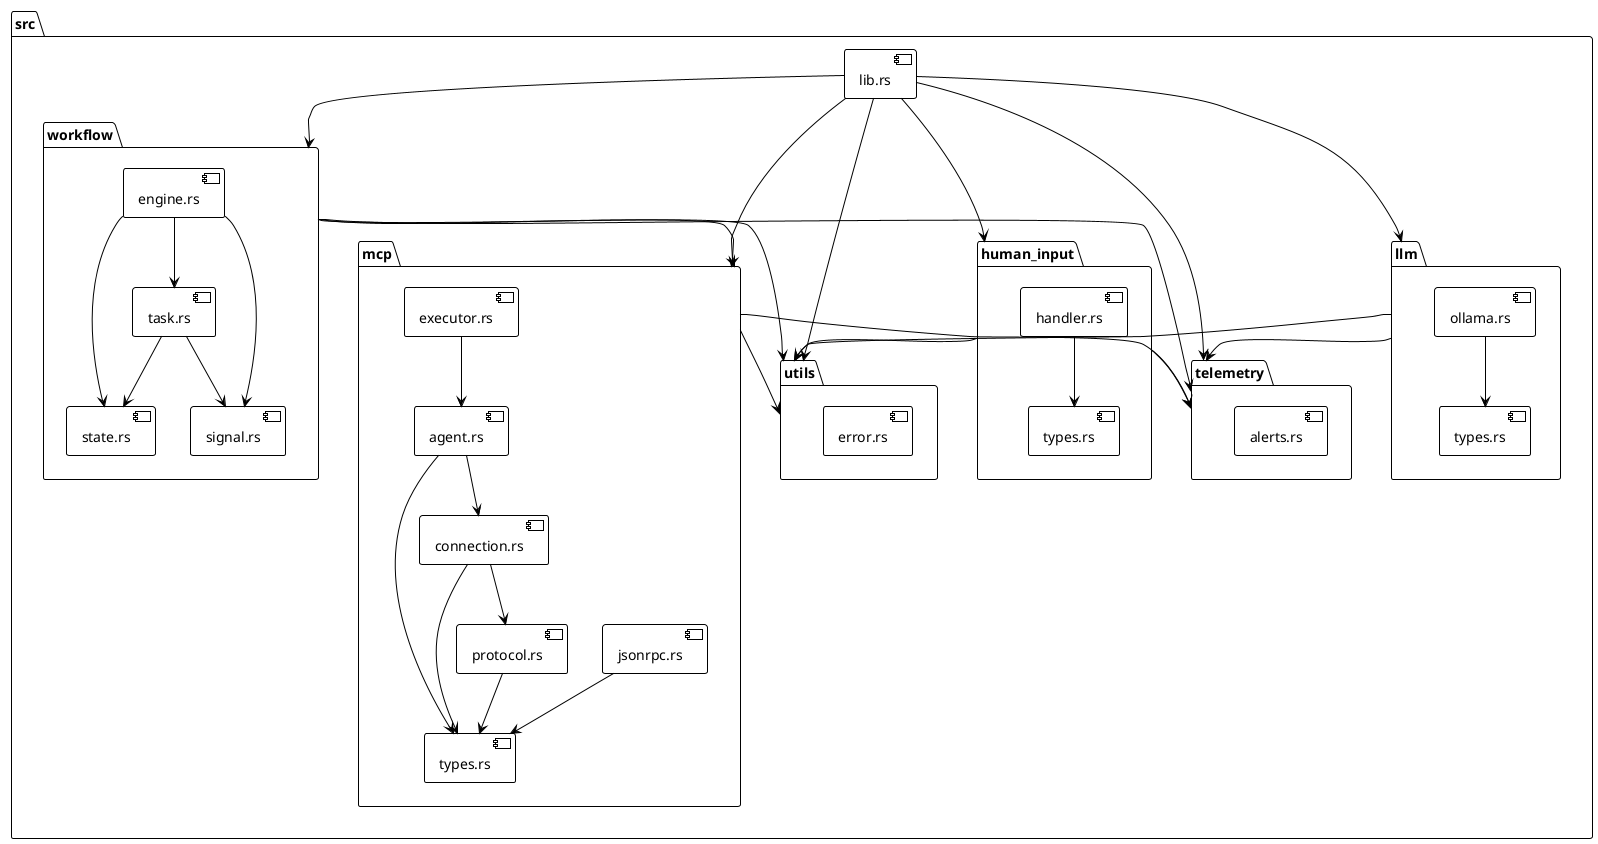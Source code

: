 @startuml
!theme plain

package "src" {
    [lib.rs] as lib
    
    package "mcp" {
        [types.rs] as mcptypes
        [protocol.rs] as mcpprotocol
        [jsonrpc.rs] as jsonrpc
        [connection.rs] as connection
        [agent.rs] as mcpagent
        [executor.rs] as mcpexecutor
        
        mcpprotocol --> mcptypes
        jsonrpc --> mcptypes
        connection --> mcptypes
        connection --> mcpprotocol
        mcpagent --> mcptypes
        mcpagent --> connection
        mcpexecutor --> mcpagent
    }
    
    package "workflow" {
        [engine.rs] as engine
        [task.rs] as task
        [state.rs] as state
        [signal.rs] as signal
        
        engine --> task
        engine --> state
        engine --> signal
        task --> state
        task --> signal
    }
    
    package "human_input" {
        [types.rs] as humantypes
        [handler.rs] as humanhandler
        
        humanhandler --> humantypes
    }
    
    package "llm" {
        [types.rs] as llmtypes
        [ollama.rs] as ollama
        
        ollama --> llmtypes
    }
    
    package "telemetry" {
        [alerts.rs] as alerts
    }
    
    package "utils" {
        [error.rs] as errorutils
    }
    
    lib --> mcp
    lib --> workflow
    lib --> human_input
    lib --> llm
    lib --> telemetry
    lib --> utils
    
    workflow --> mcp
    workflow --> telemetry
    workflow --> utils
    
    human_input --> telemetry
    human_input --> utils
    
    llm --> telemetry
    llm --> utils
    
    mcp --> telemetry
    mcp --> utils
}

@enduml
